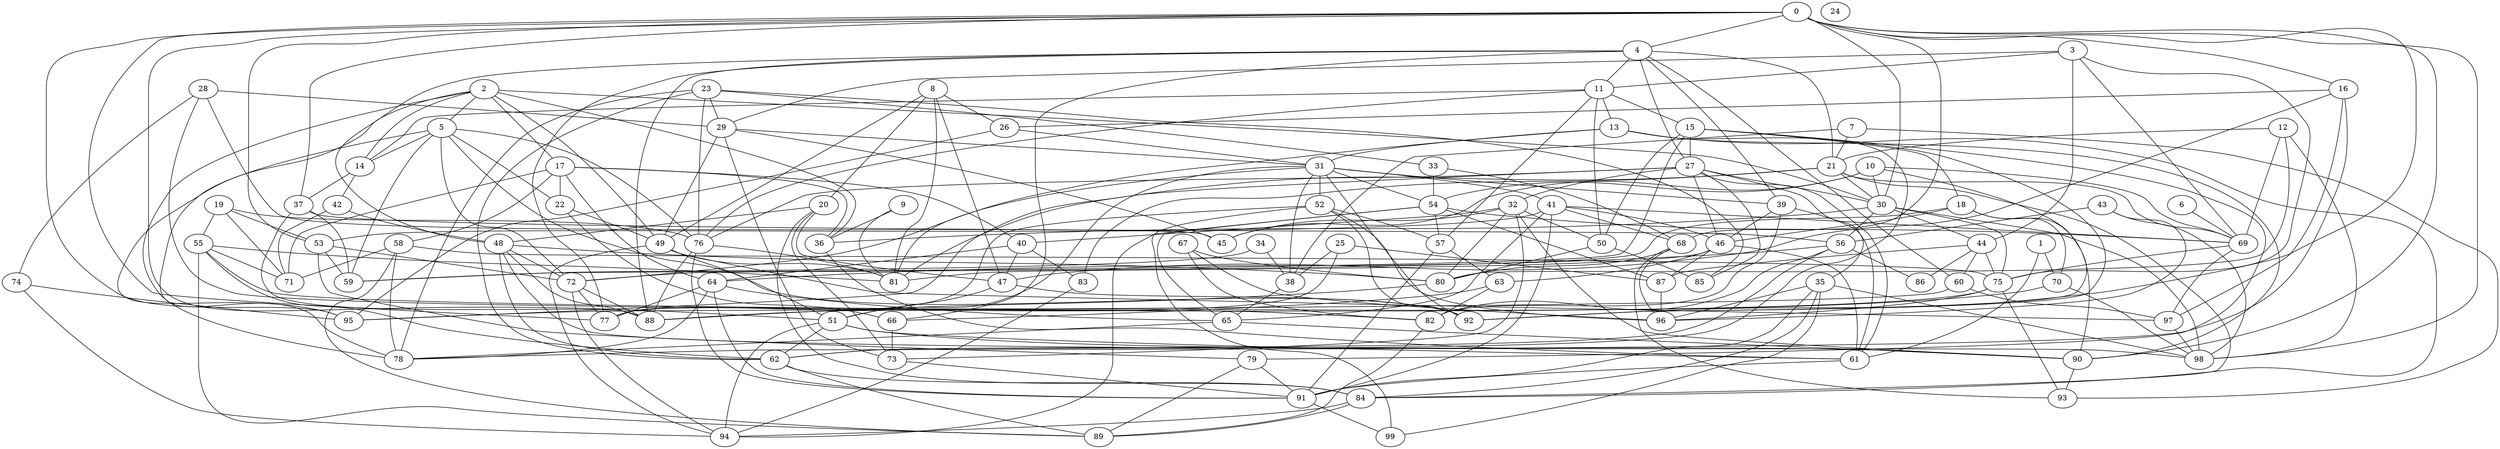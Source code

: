 strict graph "gnp_random_graph(100,0.06)" {
0;
1;
2;
3;
4;
5;
6;
7;
8;
9;
10;
11;
12;
13;
14;
15;
16;
17;
18;
19;
20;
21;
22;
23;
24;
25;
26;
27;
28;
29;
30;
31;
32;
33;
34;
35;
36;
37;
38;
39;
40;
41;
42;
43;
44;
45;
46;
47;
48;
49;
50;
51;
52;
53;
54;
55;
56;
57;
58;
59;
60;
61;
62;
63;
64;
65;
66;
67;
68;
69;
70;
71;
72;
73;
74;
75;
76;
77;
78;
79;
80;
81;
82;
83;
84;
85;
86;
87;
88;
89;
90;
91;
92;
93;
94;
95;
96;
97;
98;
99;
0 -- 98  [is_available=True, prob="0.252471628454"];
0 -- 4  [is_available=True, prob="0.704535783257"];
0 -- 37  [is_available=True, prob="0.227751055442"];
0 -- 77  [is_available=True, prob="0.760068327103"];
0 -- 16  [is_available=True, prob="0.0631858584402"];
0 -- 51  [is_available=True, prob="0.120951560022"];
0 -- 53  [is_available=True, prob="0.719908459677"];
0 -- 68  [is_available=True, prob="0.58881500789"];
0 -- 90  [is_available=True, prob="0.378689363943"];
0 -- 92  [is_available=True, prob="0.259380060332"];
0 -- 30  [is_available=True, prob="1.0"];
0 -- 95  [is_available=True, prob="0.93108165763"];
1 -- 61  [is_available=True, prob="0.623955922407"];
1 -- 70  [is_available=True, prob="1.0"];
2 -- 36  [is_available=True, prob="0.477853008809"];
2 -- 5  [is_available=True, prob="0.631485505302"];
2 -- 49  [is_available=True, prob="0.163089431707"];
2 -- 14  [is_available=True, prob="0.312772816912"];
2 -- 17  [is_available=True, prob="0.959964755335"];
2 -- 78  [is_available=True, prob="1.0"];
2 -- 30  [is_available=True, prob="0.762517691063"];
2 -- 95  [is_available=True, prob="0.109942743461"];
3 -- 75  [is_available=True, prob="1.0"];
3 -- 11  [is_available=True, prob="0.0425659347644"];
3 -- 44  [is_available=True, prob="0.975785300253"];
3 -- 29  [is_available=True, prob="0.340489405825"];
3 -- 69  [is_available=True, prob="0.707850185942"];
4 -- 66  [is_available=True, prob="0.670519765083"];
4 -- 39  [is_available=True, prob="1.0"];
4 -- 11  [is_available=True, prob="1.0"];
4 -- 77  [is_available=True, prob="0.722528278232"];
4 -- 48  [is_available=True, prob="0.0832438148385"];
4 -- 21  [is_available=True, prob="0.296009833761"];
4 -- 88  [is_available=True, prob="0.900881903913"];
4 -- 27  [is_available=True, prob="0.793334640503"];
4 -- 60  [is_available=True, prob="0.241230337841"];
5 -- 72  [is_available=True, prob="0.0813328642702"];
5 -- 76  [is_available=True, prob="0.00410583522953"];
5 -- 14  [is_available=True, prob="1.0"];
5 -- 78  [is_available=True, prob="0.167899647523"];
5 -- 22  [is_available=True, prob="0.990083248801"];
5 -- 59  [is_available=True, prob="0.242104123171"];
5 -- 92  [is_available=True, prob="0.732848983215"];
6 -- 69  [is_available=True, prob="0.123640880849"];
7 -- 21  [is_available=True, prob="1.0"];
7 -- 38  [is_available=True, prob="0.437505175168"];
7 -- 93  [is_available=True, prob="0.594404638212"];
8 -- 49  [is_available=True, prob="0.569085932467"];
8 -- 26  [is_available=True, prob="0.524094687517"];
8 -- 20  [is_available=True, prob="0.24695484115"];
8 -- 81  [is_available=True, prob="0.67635500348"];
8 -- 47  [is_available=True, prob="0.0315094631883"];
9 -- 81  [is_available=True, prob="0.580641310696"];
9 -- 36  [is_available=True, prob="1.0"];
10 -- 54  [is_available=True, prob="0.00681856083872"];
10 -- 92  [is_available=True, prob="0.090072751804"];
10 -- 45  [is_available=True, prob="1.0"];
10 -- 30  [is_available=True, prob="0.814619876156"];
10 -- 69  [is_available=True, prob="1.0"];
11 -- 76  [is_available=True, prob="0.189550207579"];
11 -- 13  [is_available=True, prob="0.406276321517"];
11 -- 14  [is_available=True, prob="0.995464348912"];
11 -- 15  [is_available=True, prob="0.295558867744"];
11 -- 50  [is_available=True, prob="1.0"];
11 -- 57  [is_available=True, prob="0.364903802565"];
12 -- 80  [is_available=True, prob="0.390227379385"];
12 -- 98  [is_available=True, prob="0.531744920042"];
12 -- 21  [is_available=True, prob="1.0"];
12 -- 69  [is_available=True, prob="0.328392279568"];
13 -- 72  [is_available=True, prob="1.0"];
13 -- 84  [is_available=True, prob="0.803262797623"];
13 -- 90  [is_available=True, prob="0.282032464141"];
13 -- 62  [is_available=True, prob="0.331190718025"];
13 -- 31  [is_available=True, prob="0.694701364382"];
14 -- 42  [is_available=True, prob="0.475672345988"];
14 -- 37  [is_available=True, prob="0.224785828755"];
15 -- 59  [is_available=True, prob="0.557014139987"];
15 -- 50  [is_available=True, prob="0.93171360099"];
15 -- 79  [is_available=True, prob="0.439443504613"];
15 -- 18  [is_available=True, prob="1.0"];
15 -- 27  [is_available=True, prob="0.328507896413"];
15 -- 92  [is_available=True, prob="0.6529711411"];
16 -- 97  [is_available=True, prob="0.316840672552"];
16 -- 26  [is_available=True, prob="0.892982492571"];
16 -- 78  [is_available=True, prob="0.532105708262"];
16 -- 47  [is_available=True, prob="0.504646001489"];
17 -- 64  [is_available=True, prob="1.0"];
17 -- 36  [is_available=True, prob="0.585081165769"];
17 -- 71  [is_available=True, prob="0.303325030585"];
17 -- 40  [is_available=True, prob="0.0838327092495"];
17 -- 22  [is_available=True, prob="0.341268848698"];
17 -- 58  [is_available=True, prob="1.0"];
18 -- 72  [is_available=True, prob="1.0"];
18 -- 90  [is_available=True, prob="1.0"];
18 -- 70  [is_available=True, prob="1.0"];
18 -- 46  [is_available=True, prob="1.0"];
19 -- 71  [is_available=True, prob="1.0"];
19 -- 76  [is_available=True, prob="0.957550757908"];
19 -- 53  [is_available=True, prob="0.732975500899"];
19 -- 55  [is_available=True, prob="0.479985937461"];
20 -- 48  [is_available=True, prob="0.684381500111"];
20 -- 84  [is_available=True, prob="0.288161680544"];
20 -- 73  [is_available=True, prob="0.969453618554"];
20 -- 47  [is_available=True, prob="0.540855817286"];
21 -- 69  [is_available=True, prob="0.859026760575"];
21 -- 81  [is_available=True, prob="1.0"];
21 -- 83  [is_available=True, prob="0.703030741014"];
21 -- 84  [is_available=True, prob="0.136075405946"];
21 -- 30  [is_available=True, prob="0.727788634084"];
22 -- 66  [is_available=True, prob="0.446357149242"];
22 -- 49  [is_available=True, prob="1.0"];
23 -- 33  [is_available=True, prob="0.193421320386"];
23 -- 76  [is_available=True, prob="0.663635065583"];
23 -- 78  [is_available=True, prob="0.464384179507"];
23 -- 85  [is_available=True, prob="1.0"];
23 -- 29  [is_available=True, prob="0.289315453585"];
23 -- 62  [is_available=True, prob="0.674913230392"];
25 -- 77  [is_available=True, prob="0.946412178748"];
25 -- 38  [is_available=True, prob="0.867725065406"];
25 -- 87  [is_available=True, prob="0.589935506904"];
26 -- 95  [is_available=True, prob="0.302993915279"];
26 -- 31  [is_available=True, prob="1.0"];
27 -- 32  [is_available=True, prob="0.447501077418"];
27 -- 35  [is_available=True, prob="1.0"];
27 -- 76  [is_available=True, prob="1.0"];
27 -- 46  [is_available=True, prob="0.252047172665"];
27 -- 85  [is_available=True, prob="0.279066528274"];
27 -- 61  [is_available=True, prob="0.390498028374"];
27 -- 30  [is_available=True, prob="0.968394437821"];
27 -- 95  [is_available=True, prob="1.0"];
28 -- 74  [is_available=True, prob="0.876054692081"];
28 -- 82  [is_available=True, prob="0.483363435948"];
28 -- 29  [is_available=True, prob="0.101306188638"];
28 -- 45  [is_available=True, prob="0.414305299885"];
29 -- 73  [is_available=True, prob="1.0"];
29 -- 45  [is_available=True, prob="0.398111928417"];
29 -- 49  [is_available=True, prob="0.85673463514"];
29 -- 31  [is_available=True, prob="1.0"];
30 -- 36  [is_available=True, prob="0.969902864769"];
30 -- 75  [is_available=True, prob="1.0"];
30 -- 44  [is_available=True, prob="0.0504073646228"];
30 -- 98  [is_available=True, prob="0.50692247436"];
30 -- 56  [is_available=True, prob="0.695775126209"];
31 -- 38  [is_available=True, prob="0.786007283353"];
31 -- 39  [is_available=True, prob="0.665201826026"];
31 -- 41  [is_available=True, prob="0.698626537449"];
31 -- 81  [is_available=True, prob="0.781159413274"];
31 -- 51  [is_available=True, prob="0.504293062843"];
31 -- 52  [is_available=True, prob="0.858370344791"];
31 -- 54  [is_available=True, prob="1.0"];
31 -- 92  [is_available=True, prob="0.972935633713"];
32 -- 40  [is_available=True, prob="1.0"];
32 -- 73  [is_available=True, prob="0.602764032039"];
32 -- 45  [is_available=True, prob="0.591876808136"];
32 -- 80  [is_available=True, prob="1.0"];
32 -- 50  [is_available=True, prob="0.117959851089"];
32 -- 90  [is_available=True, prob="1.0"];
33 -- 68  [is_available=True, prob="1.0"];
33 -- 54  [is_available=True, prob="0.547914867094"];
34 -- 59  [is_available=True, prob="1.0"];
34 -- 38  [is_available=True, prob="0.468452044005"];
35 -- 96  [is_available=True, prob="1.0"];
35 -- 98  [is_available=True, prob="1.0"];
35 -- 99  [is_available=True, prob="0.794022287001"];
35 -- 84  [is_available=True, prob="1.0"];
35 -- 91  [is_available=True, prob="0.414268091254"];
36 -- 61  [is_available=True, prob="0.44068666271"];
37 -- 56  [is_available=True, prob="1.0"];
37 -- 59  [is_available=True, prob="0.208631397718"];
37 -- 88  [is_available=True, prob="0.314222681756"];
38 -- 65  [is_available=True, prob="0.858938980242"];
39 -- 82  [is_available=True, prob="0.510272796773"];
39 -- 61  [is_available=True, prob="0.0838251033328"];
39 -- 46  [is_available=True, prob="0.145988451987"];
40 -- 83  [is_available=True, prob="0.650627378651"];
40 -- 64  [is_available=True, prob="0.0105483797391"];
40 -- 47  [is_available=True, prob="0.77354230299"];
41 -- 65  [is_available=True, prob="1.0"];
41 -- 68  [is_available=True, prob="1.0"];
41 -- 69  [is_available=True, prob="0.792456651743"];
41 -- 46  [is_available=True, prob="0.33302755299"];
41 -- 53  [is_available=True, prob="0.408947019343"];
41 -- 91  [is_available=True, prob="0.0574389060064"];
42 -- 48  [is_available=True, prob="0.597954407974"];
42 -- 71  [is_available=True, prob="0.330094021735"];
43 -- 56  [is_available=True, prob="0.376965708602"];
43 -- 96  [is_available=True, prob="0.907204717363"];
43 -- 98  [is_available=True, prob="0.381706634199"];
44 -- 75  [is_available=True, prob="0.614103762348"];
44 -- 86  [is_available=True, prob="1.0"];
44 -- 87  [is_available=True, prob="0.321434876055"];
44 -- 60  [is_available=True, prob="0.489766025342"];
46 -- 81  [is_available=True, prob="0.134952321163"];
46 -- 87  [is_available=True, prob="1.0"];
46 -- 61  [is_available=True, prob="0.360464935599"];
46 -- 63  [is_available=True, prob="0.44284752343"];
47 -- 51  [is_available=True, prob="0.119486911181"];
47 -- 92  [is_available=True, prob="1.0"];
48 -- 98  [is_available=True, prob="0.908535986783"];
48 -- 72  [is_available=True, prob="0.41927672039"];
48 -- 80  [is_available=True, prob="0.867401108259"];
48 -- 88  [is_available=True, prob="0.265037740499"];
48 -- 62  [is_available=True, prob="0.134985044059"];
49 -- 97  [is_available=True, prob="0.792871766848"];
49 -- 81  [is_available=True, prob="0.13719145917"];
49 -- 51  [is_available=True, prob="0.613631525175"];
49 -- 94  [is_available=True, prob="0.791776737875"];
50 -- 80  [is_available=True, prob="0.256217775128"];
50 -- 85  [is_available=True, prob="0.18998534654"];
51 -- 94  [is_available=True, prob="0.219060949969"];
51 -- 90  [is_available=True, prob="0.930369590629"];
51 -- 61  [is_available=True, prob="1.0"];
51 -- 62  [is_available=True, prob="1.0"];
52 -- 96  [is_available=True, prob="0.482928688999"];
52 -- 99  [is_available=True, prob="0.771201155356"];
52 -- 77  [is_available=True, prob="1.0"];
52 -- 57  [is_available=True, prob="0.933036514008"];
52 -- 92  [is_available=True, prob="0.469668399772"];
53 -- 72  [is_available=True, prob="1.0"];
53 -- 79  [is_available=True, prob="0.455401582404"];
53 -- 59  [is_available=True, prob="0.193620248698"];
54 -- 69  [is_available=True, prob="0.443287057486"];
54 -- 65  [is_available=True, prob="0.424681052346"];
54 -- 87  [is_available=True, prob="0.15124296481"];
54 -- 57  [is_available=True, prob="0.426972776301"];
54 -- 94  [is_available=True, prob="0.950507173742"];
55 -- 71  [is_available=True, prob="0.334594189721"];
55 -- 81  [is_available=True, prob="0.135993656322"];
55 -- 82  [is_available=True, prob="0.73706493029"];
55 -- 89  [is_available=True, prob="0.890071667505"];
55 -- 62  [is_available=True, prob="0.0984808151404"];
56 -- 64  [is_available=True, prob="0.833080534224"];
56 -- 82  [is_available=True, prob="1.0"];
56 -- 86  [is_available=True, prob="0.287153509956"];
56 -- 62  [is_available=True, prob="0.620603462093"];
57 -- 91  [is_available=True, prob="0.916465445796"];
57 -- 63  [is_available=True, prob="1.0"];
58 -- 75  [is_available=True, prob="0.840267265291"];
58 -- 89  [is_available=True, prob="0.374753421817"];
58 -- 78  [is_available=True, prob="0.0201679526785"];
58 -- 71  [is_available=True, prob="0.475465437306"];
60 -- 97  [is_available=True, prob="0.90264259667"];
60 -- 95  [is_available=True, prob="0.852157627563"];
61 -- 91  [is_available=True, prob="1.0"];
62 -- 84  [is_available=True, prob="1.0"];
62 -- 89  [is_available=True, prob="0.409747615515"];
63 -- 66  [is_available=True, prob="0.807233271488"];
63 -- 82  [is_available=True, prob="0.227314732151"];
64 -- 65  [is_available=True, prob="0.309598400875"];
64 -- 77  [is_available=True, prob="0.913606151674"];
64 -- 78  [is_available=True, prob="0.0732562355331"];
64 -- 91  [is_available=True, prob="0.645804569257"];
65 -- 78  [is_available=True, prob="0.729134882681"];
65 -- 90  [is_available=True, prob="0.904026586822"];
66 -- 73  [is_available=True, prob="1.0"];
67 -- 80  [is_available=True, prob="0.30659954787"];
67 -- 96  [is_available=True, prob="0.457785245387"];
67 -- 82  [is_available=True, prob="0.999770435838"];
68 -- 96  [is_available=True, prob="1.0"];
68 -- 80  [is_available=True, prob="0.662307582375"];
68 -- 93  [is_available=True, prob="0.175872472597"];
69 -- 97  [is_available=True, prob="0.716239375515"];
69 -- 75  [is_available=True, prob="0.688340676219"];
70 -- 88  [is_available=True, prob="0.165372786452"];
70 -- 98  [is_available=True, prob="0.391151762609"];
72 -- 77  [is_available=True, prob="0.422817957503"];
72 -- 88  [is_available=True, prob="1.0"];
72 -- 94  [is_available=True, prob="0.92986799162"];
73 -- 91  [is_available=True, prob="0.343934581555"];
74 -- 94  [is_available=True, prob="1.0"];
74 -- 95  [is_available=True, prob="1.0"];
75 -- 96  [is_available=True, prob="0.446863537936"];
75 -- 88  [is_available=True, prob="0.043763035828"];
75 -- 93  [is_available=True, prob="0.520818876376"];
76 -- 91  [is_available=True, prob="1.0"];
76 -- 81  [is_available=True, prob="0.124699287853"];
76 -- 88  [is_available=True, prob="0.604563019978"];
79 -- 89  [is_available=True, prob="0.183714093467"];
79 -- 91  [is_available=True, prob="1.0"];
80 -- 88  [is_available=True, prob="0.0645849534875"];
82 -- 89  [is_available=True, prob="1.0"];
83 -- 94  [is_available=True, prob="0.195042523838"];
84 -- 94  [is_available=True, prob="0.912364356458"];
84 -- 89  [is_available=True, prob="0.771592757143"];
87 -- 96  [is_available=True, prob="0.519061323005"];
90 -- 93  [is_available=True, prob="1.0"];
91 -- 99  [is_available=True, prob="0.728884596986"];
97 -- 98  [is_available=True, prob="0.967346871895"];
}
